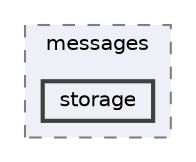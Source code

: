 digraph "C:/Users/LukeMabie/documents/Development/Password_Saver_Using_Django-master/venv/Lib/site-packages/django/contrib/messages/storage"
{
 // LATEX_PDF_SIZE
  bgcolor="transparent";
  edge [fontname=Helvetica,fontsize=10,labelfontname=Helvetica,labelfontsize=10];
  node [fontname=Helvetica,fontsize=10,shape=box,height=0.2,width=0.4];
  compound=true
  subgraph clusterdir_6a27b171cef569c919ecfc2be75caa33 {
    graph [ bgcolor="#edf0f7", pencolor="grey50", label="messages", fontname=Helvetica,fontsize=10 style="filled,dashed", URL="dir_6a27b171cef569c919ecfc2be75caa33.html",tooltip=""]
  dir_f74e6ff308734a1da7b4fc45062fec39 [label="storage", fillcolor="#edf0f7", color="grey25", style="filled,bold", URL="dir_f74e6ff308734a1da7b4fc45062fec39.html",tooltip=""];
  }
}

